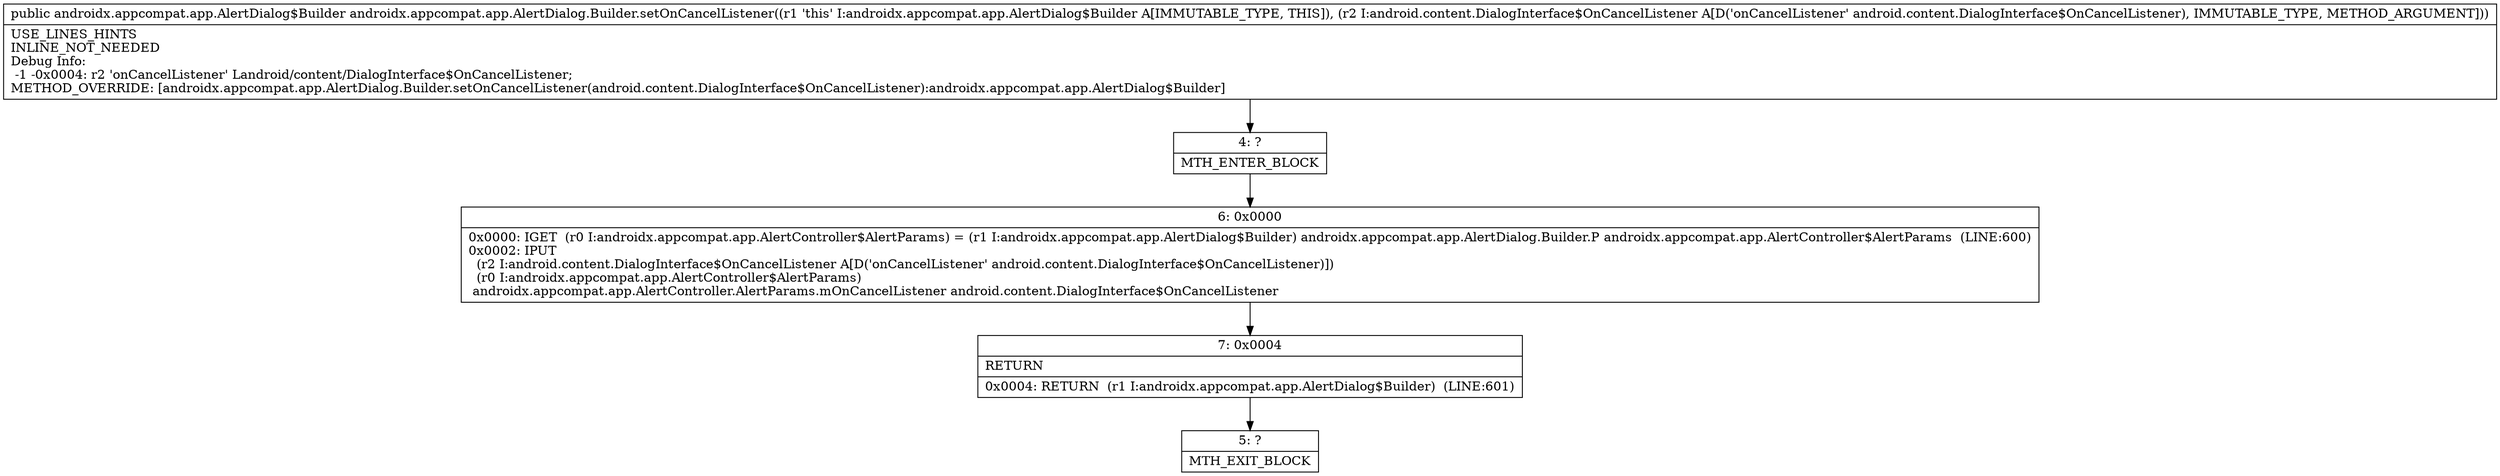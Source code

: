 digraph "CFG forandroidx.appcompat.app.AlertDialog.Builder.setOnCancelListener(Landroid\/content\/DialogInterface$OnCancelListener;)Landroidx\/appcompat\/app\/AlertDialog$Builder;" {
Node_4 [shape=record,label="{4\:\ ?|MTH_ENTER_BLOCK\l}"];
Node_6 [shape=record,label="{6\:\ 0x0000|0x0000: IGET  (r0 I:androidx.appcompat.app.AlertController$AlertParams) = (r1 I:androidx.appcompat.app.AlertDialog$Builder) androidx.appcompat.app.AlertDialog.Builder.P androidx.appcompat.app.AlertController$AlertParams  (LINE:600)\l0x0002: IPUT  \l  (r2 I:android.content.DialogInterface$OnCancelListener A[D('onCancelListener' android.content.DialogInterface$OnCancelListener)])\l  (r0 I:androidx.appcompat.app.AlertController$AlertParams)\l androidx.appcompat.app.AlertController.AlertParams.mOnCancelListener android.content.DialogInterface$OnCancelListener \l}"];
Node_7 [shape=record,label="{7\:\ 0x0004|RETURN\l|0x0004: RETURN  (r1 I:androidx.appcompat.app.AlertDialog$Builder)  (LINE:601)\l}"];
Node_5 [shape=record,label="{5\:\ ?|MTH_EXIT_BLOCK\l}"];
MethodNode[shape=record,label="{public androidx.appcompat.app.AlertDialog$Builder androidx.appcompat.app.AlertDialog.Builder.setOnCancelListener((r1 'this' I:androidx.appcompat.app.AlertDialog$Builder A[IMMUTABLE_TYPE, THIS]), (r2 I:android.content.DialogInterface$OnCancelListener A[D('onCancelListener' android.content.DialogInterface$OnCancelListener), IMMUTABLE_TYPE, METHOD_ARGUMENT]))  | USE_LINES_HINTS\lINLINE_NOT_NEEDED\lDebug Info:\l  \-1 \-0x0004: r2 'onCancelListener' Landroid\/content\/DialogInterface$OnCancelListener;\lMETHOD_OVERRIDE: [androidx.appcompat.app.AlertDialog.Builder.setOnCancelListener(android.content.DialogInterface$OnCancelListener):androidx.appcompat.app.AlertDialog$Builder]\l}"];
MethodNode -> Node_4;Node_4 -> Node_6;
Node_6 -> Node_7;
Node_7 -> Node_5;
}

